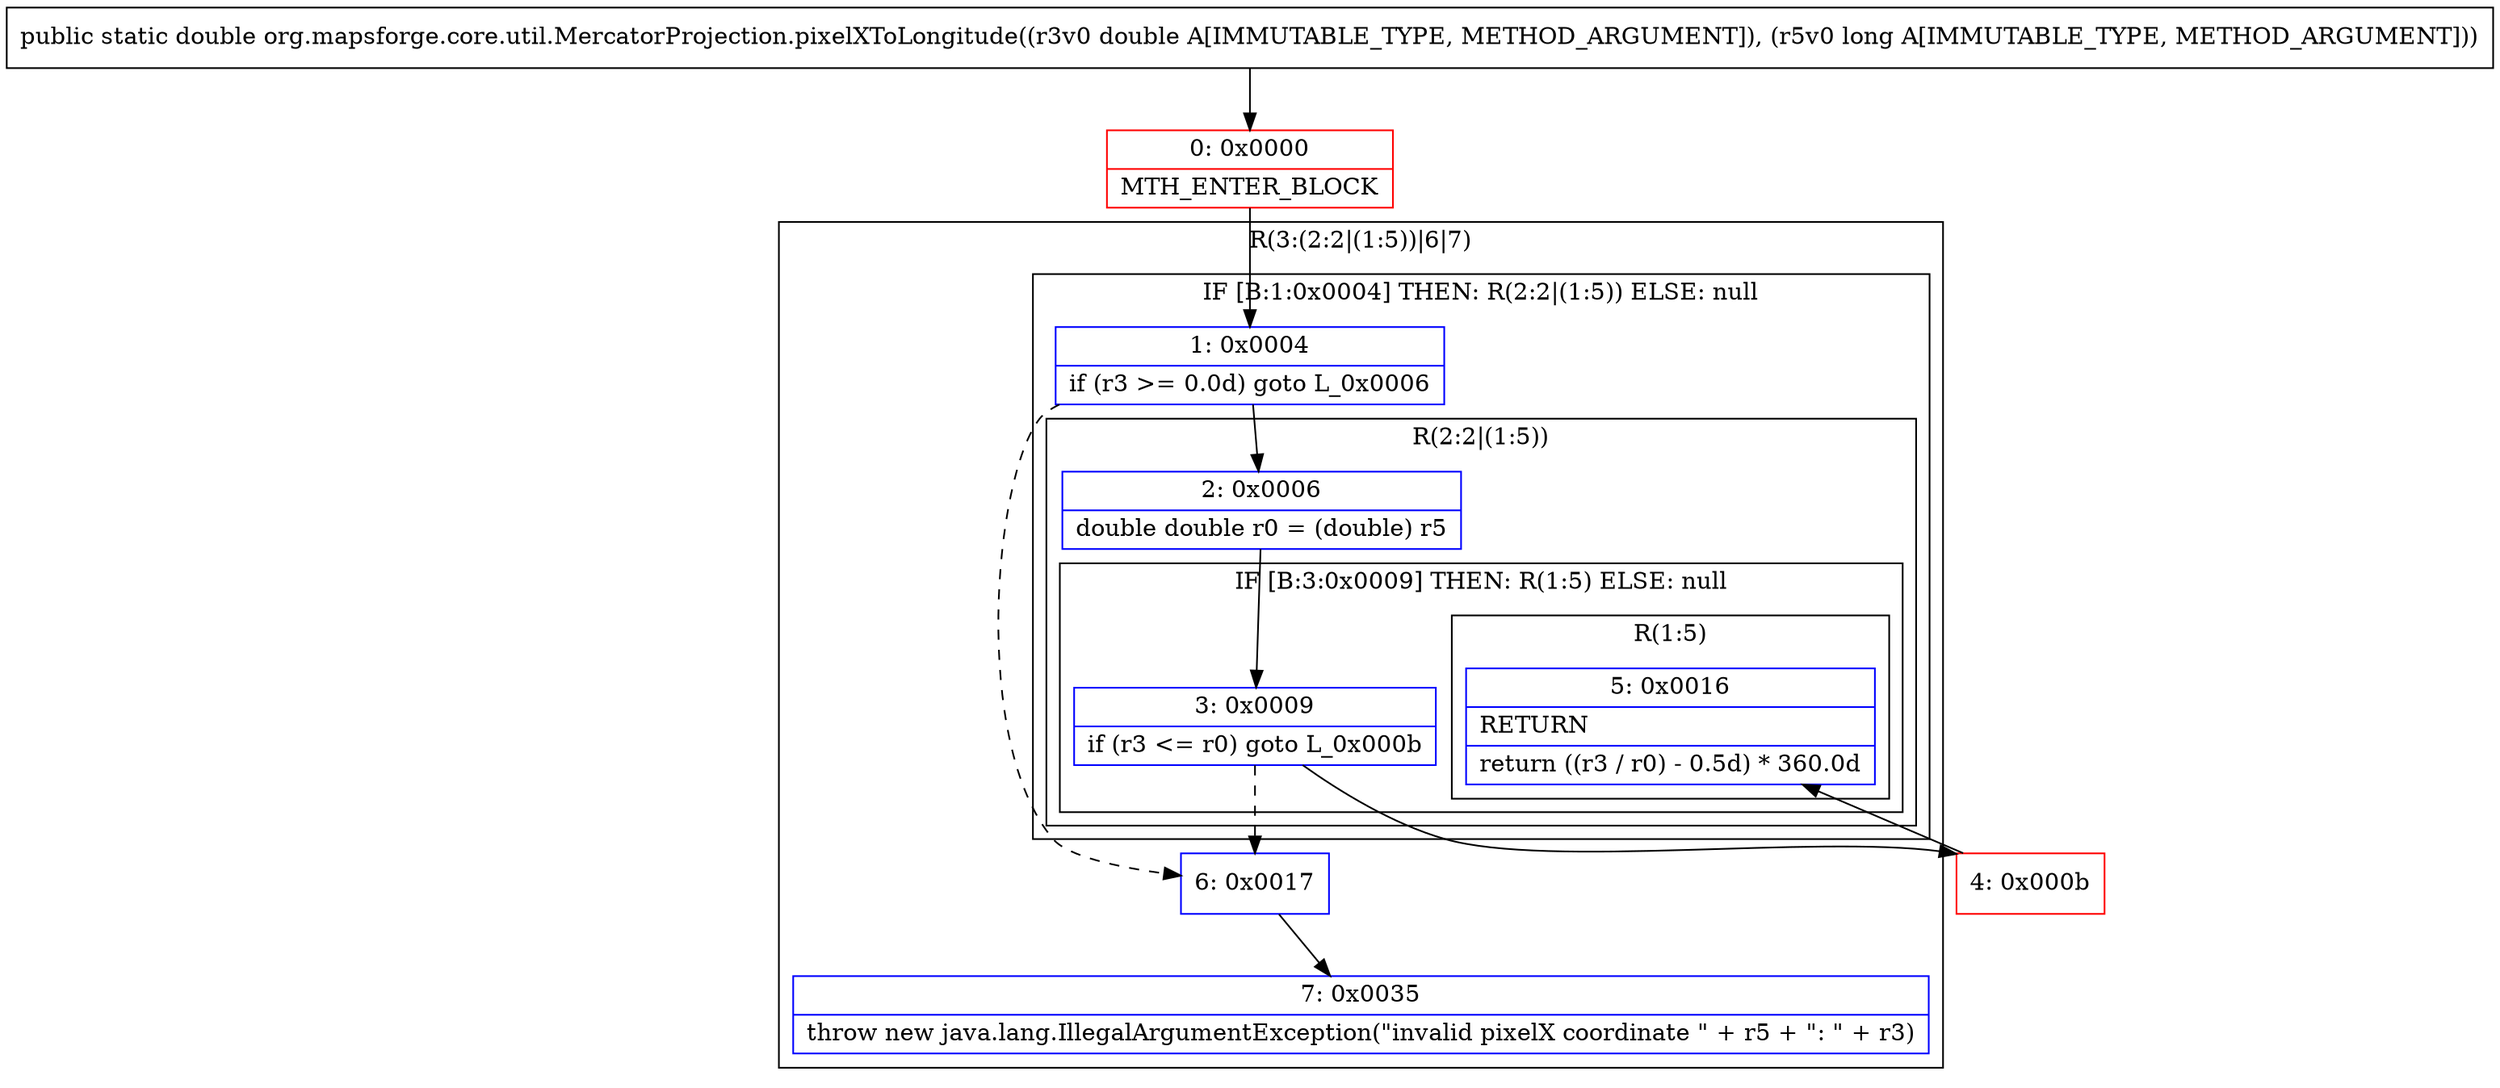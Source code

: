 digraph "CFG fororg.mapsforge.core.util.MercatorProjection.pixelXToLongitude(DJ)D" {
subgraph cluster_Region_1390284232 {
label = "R(3:(2:2|(1:5))|6|7)";
node [shape=record,color=blue];
subgraph cluster_IfRegion_1681389951 {
label = "IF [B:1:0x0004] THEN: R(2:2|(1:5)) ELSE: null";
node [shape=record,color=blue];
Node_1 [shape=record,label="{1\:\ 0x0004|if (r3 \>= 0.0d) goto L_0x0006\l}"];
subgraph cluster_Region_503493635 {
label = "R(2:2|(1:5))";
node [shape=record,color=blue];
Node_2 [shape=record,label="{2\:\ 0x0006|double double r0 = (double) r5\l}"];
subgraph cluster_IfRegion_1384358699 {
label = "IF [B:3:0x0009] THEN: R(1:5) ELSE: null";
node [shape=record,color=blue];
Node_3 [shape=record,label="{3\:\ 0x0009|if (r3 \<= r0) goto L_0x000b\l}"];
subgraph cluster_Region_1739538801 {
label = "R(1:5)";
node [shape=record,color=blue];
Node_5 [shape=record,label="{5\:\ 0x0016|RETURN\l|return ((r3 \/ r0) \- 0.5d) * 360.0d\l}"];
}
}
}
}
Node_6 [shape=record,label="{6\:\ 0x0017}"];
Node_7 [shape=record,label="{7\:\ 0x0035|throw new java.lang.IllegalArgumentException(\"invalid pixelX coordinate \" + r5 + \": \" + r3)\l}"];
}
Node_0 [shape=record,color=red,label="{0\:\ 0x0000|MTH_ENTER_BLOCK\l}"];
Node_4 [shape=record,color=red,label="{4\:\ 0x000b}"];
MethodNode[shape=record,label="{public static double org.mapsforge.core.util.MercatorProjection.pixelXToLongitude((r3v0 double A[IMMUTABLE_TYPE, METHOD_ARGUMENT]), (r5v0 long A[IMMUTABLE_TYPE, METHOD_ARGUMENT])) }"];
MethodNode -> Node_0;
Node_1 -> Node_2;
Node_1 -> Node_6[style=dashed];
Node_2 -> Node_3;
Node_3 -> Node_4;
Node_3 -> Node_6[style=dashed];
Node_6 -> Node_7;
Node_0 -> Node_1;
Node_4 -> Node_5;
}

